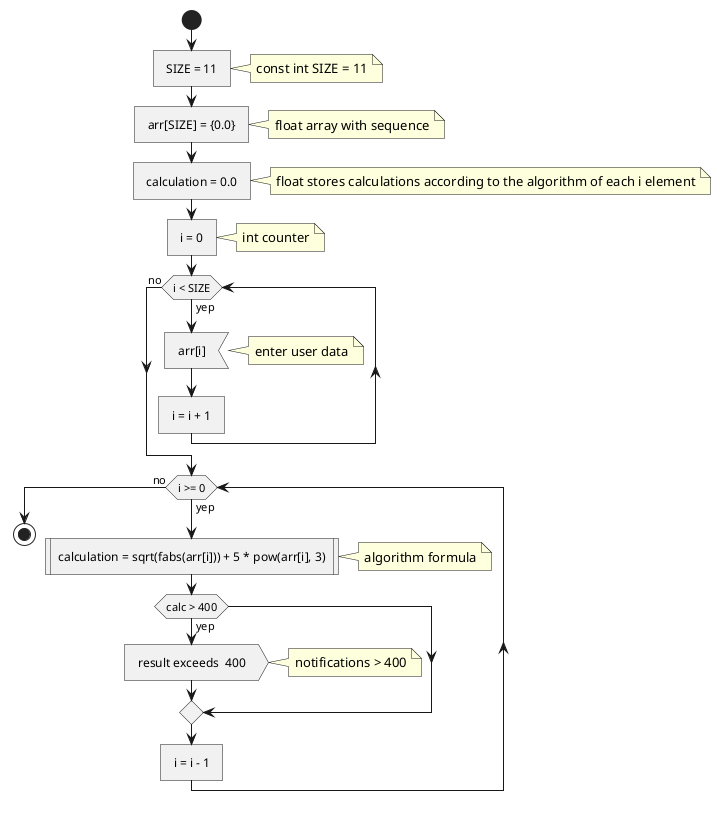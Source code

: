   
@startuml

start

: SIZE = 11 ]
note right: const int SIZE = 11
: arr[SIZE] = {0.0} ]
note right: float array with sequence
: calculation = 0.0 ]
note right: float stores calculations according to the algorithm of each i element
: i = 0 ]
note right: int counter

while (i < SIZE) is (yep)
	: arr[i] <
	note right: enter user data
	: i = i + 1 ]
endwhile (no)

while (i >= 0) is (yep)
	: calculation = sqrt(fabs(arr[i])) + 5 * pow(arr[i], 3) |
	note right: algorithm formula
	if (calc > 400) then (yep)
		: result exceeds  400 >
		note right: notifications > 400
	endif
	: i = i - 1 ]
endwhile (no)

stop

@enduml